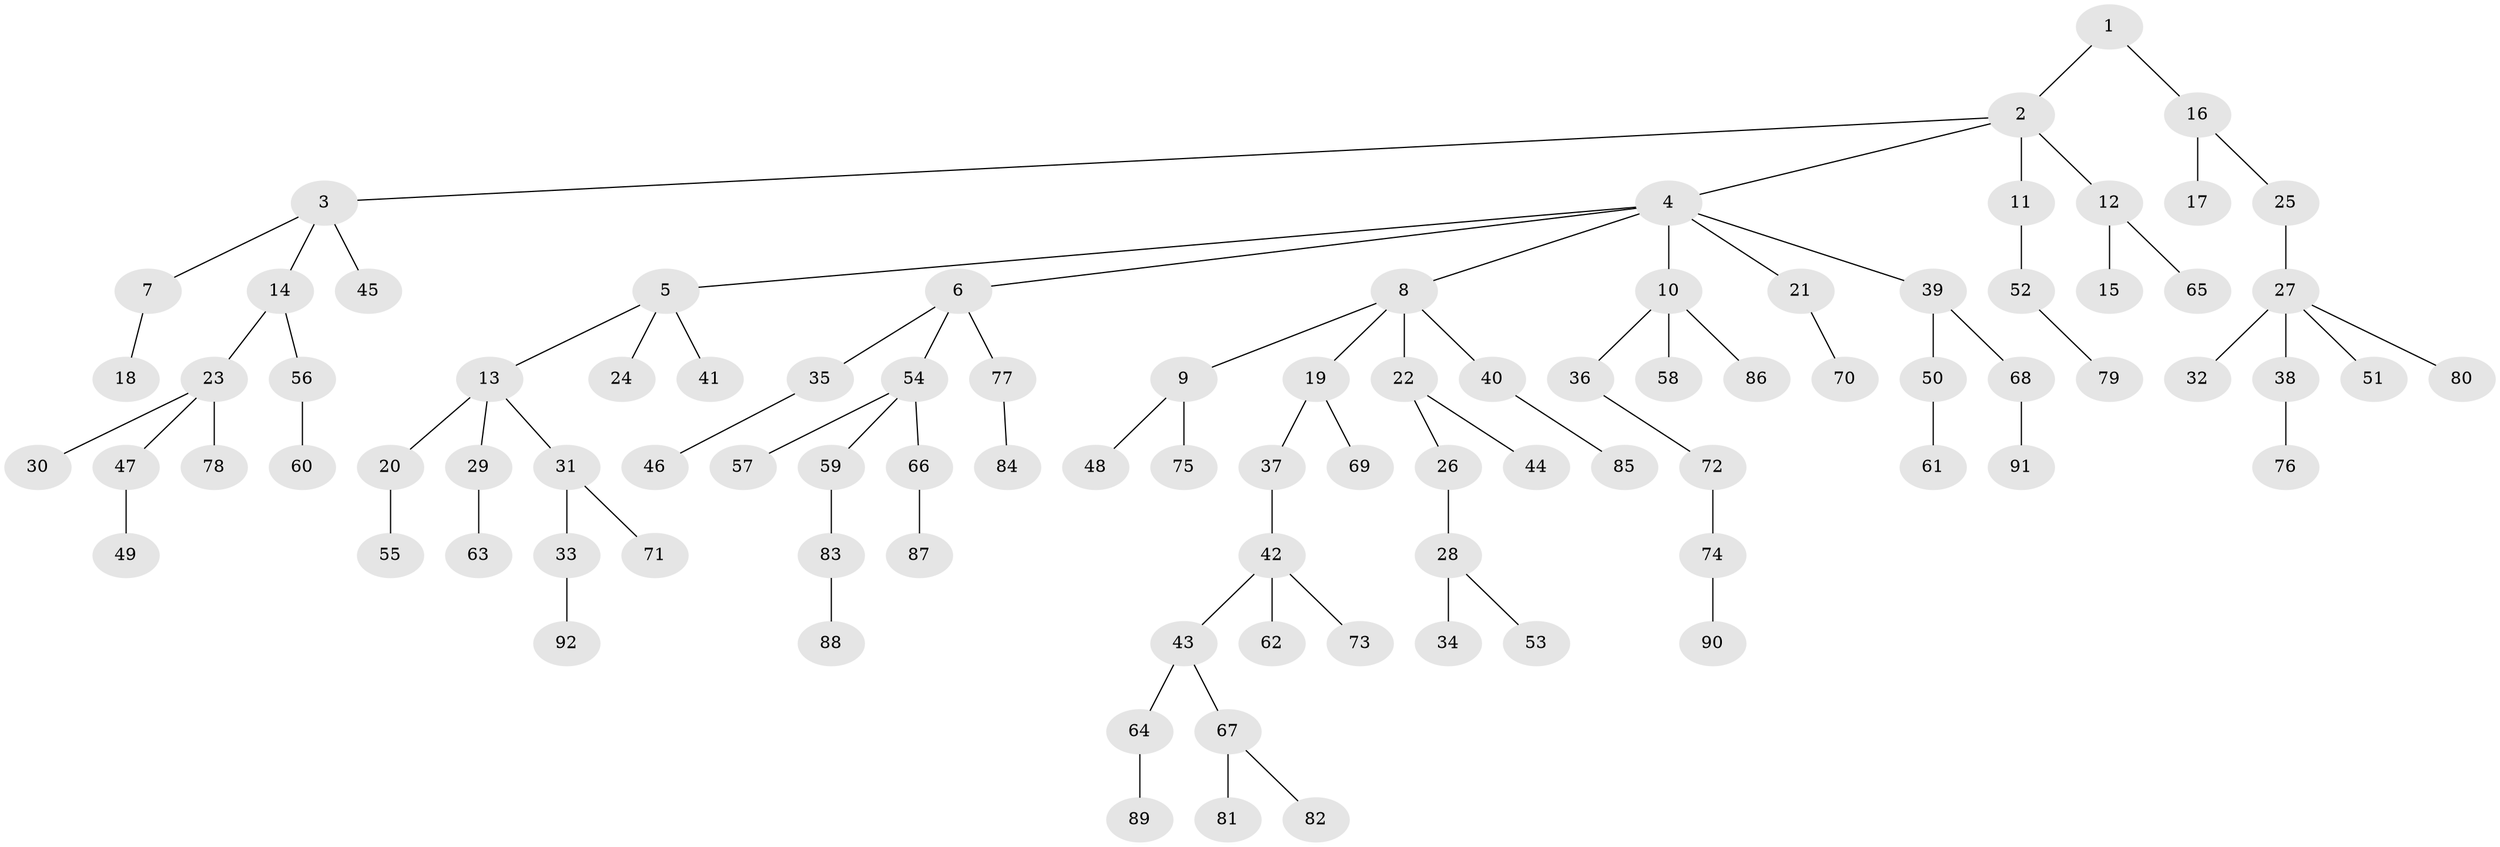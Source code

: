 // Generated by graph-tools (version 1.1) at 2025/11/02/27/25 16:11:25]
// undirected, 92 vertices, 91 edges
graph export_dot {
graph [start="1"]
  node [color=gray90,style=filled];
  1;
  2;
  3;
  4;
  5;
  6;
  7;
  8;
  9;
  10;
  11;
  12;
  13;
  14;
  15;
  16;
  17;
  18;
  19;
  20;
  21;
  22;
  23;
  24;
  25;
  26;
  27;
  28;
  29;
  30;
  31;
  32;
  33;
  34;
  35;
  36;
  37;
  38;
  39;
  40;
  41;
  42;
  43;
  44;
  45;
  46;
  47;
  48;
  49;
  50;
  51;
  52;
  53;
  54;
  55;
  56;
  57;
  58;
  59;
  60;
  61;
  62;
  63;
  64;
  65;
  66;
  67;
  68;
  69;
  70;
  71;
  72;
  73;
  74;
  75;
  76;
  77;
  78;
  79;
  80;
  81;
  82;
  83;
  84;
  85;
  86;
  87;
  88;
  89;
  90;
  91;
  92;
  1 -- 2;
  1 -- 16;
  2 -- 3;
  2 -- 4;
  2 -- 11;
  2 -- 12;
  3 -- 7;
  3 -- 14;
  3 -- 45;
  4 -- 5;
  4 -- 6;
  4 -- 8;
  4 -- 10;
  4 -- 21;
  4 -- 39;
  5 -- 13;
  5 -- 24;
  5 -- 41;
  6 -- 35;
  6 -- 54;
  6 -- 77;
  7 -- 18;
  8 -- 9;
  8 -- 19;
  8 -- 22;
  8 -- 40;
  9 -- 48;
  9 -- 75;
  10 -- 36;
  10 -- 58;
  10 -- 86;
  11 -- 52;
  12 -- 15;
  12 -- 65;
  13 -- 20;
  13 -- 29;
  13 -- 31;
  14 -- 23;
  14 -- 56;
  16 -- 17;
  16 -- 25;
  19 -- 37;
  19 -- 69;
  20 -- 55;
  21 -- 70;
  22 -- 26;
  22 -- 44;
  23 -- 30;
  23 -- 47;
  23 -- 78;
  25 -- 27;
  26 -- 28;
  27 -- 32;
  27 -- 38;
  27 -- 51;
  27 -- 80;
  28 -- 34;
  28 -- 53;
  29 -- 63;
  31 -- 33;
  31 -- 71;
  33 -- 92;
  35 -- 46;
  36 -- 72;
  37 -- 42;
  38 -- 76;
  39 -- 50;
  39 -- 68;
  40 -- 85;
  42 -- 43;
  42 -- 62;
  42 -- 73;
  43 -- 64;
  43 -- 67;
  47 -- 49;
  50 -- 61;
  52 -- 79;
  54 -- 57;
  54 -- 59;
  54 -- 66;
  56 -- 60;
  59 -- 83;
  64 -- 89;
  66 -- 87;
  67 -- 81;
  67 -- 82;
  68 -- 91;
  72 -- 74;
  74 -- 90;
  77 -- 84;
  83 -- 88;
}
